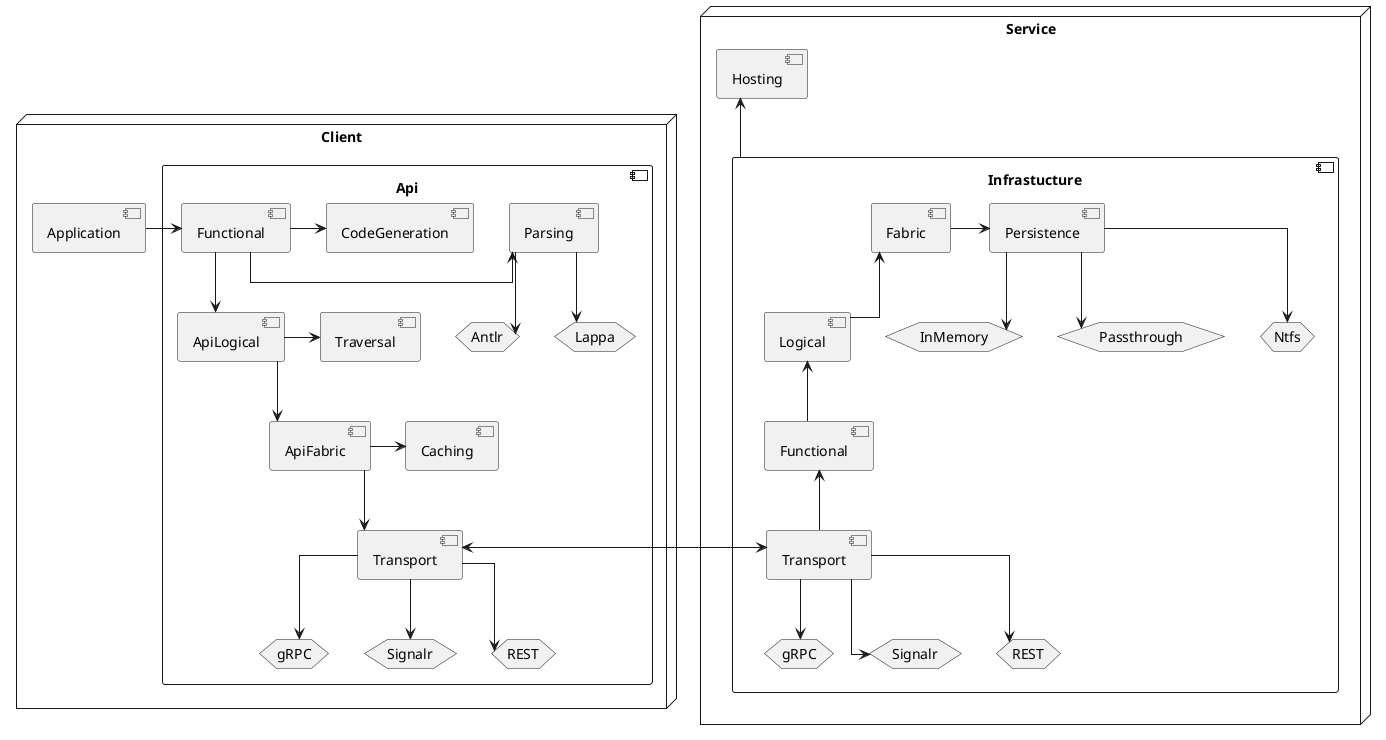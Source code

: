 @startuml
skinparam linetype ortho


node Client {
    component Application {
    }
    component Api {
        component Functional as ApiFunctional {
        }

        component CodeGeneration {
        }

        component Parsing {
        }

        hexagon Antlr {
        }
        hexagon Lappa {
        }

        Parsing --> Lappa
        Parsing --> Antlr

        ApiFunctional -> Parsing
        ApiFunctional -> CodeGeneration

        component ApiLogical {
        }

        component Traversal {
        }

        ApiLogical -> Traversal

        component ApiFabric {
        }

        ApiFabric -> Caching

        component Transport as ApiTransport {
        }

        component Caching {
        }

        hexagon gRPC as ApiGrpc {
        }
        hexagon Signalr as ApiSignalR {
        }
        hexagon REST as ApiRest {
        }

        ApiTransport --> ApiGrpc
        ApiTransport --> ApiSignalR
        ApiTransport --> ApiRest


        ApiFunctional --> ApiLogical
        ApiLogical --> ApiFabric
        ApiFabric --> ApiTransport
    }

    Application -> ApiFunctional
}

node Service {
    component "Infrastucture" as Infrastructure {

        component Transport as InfrastructureTransport {
        }

                hexagon gRPC as InfrastructureGrpc {
                }
                hexagon Signalr as InfrastructureSignalR {
                }
                hexagon REST as InfrastructureRest {
                }

                InfrastructureTransport --> InfrastructureGrpc
                InfrastructureTransport --> InfrastructureSignalR
                InfrastructureTransport --> InfrastructureRest


        component Functional as InfrastructureFunctional {
        }

        InfrastructureFunctional <-- InfrastructureTransport

        component Logical as InfrastructureLogical {
        }

        InfrastructureLogical <-- InfrastructureFunctional

        component Fabric as InfrastructureFabric {
        }

        component Persistence {
        }

        hexagon Ntfs {
        }
        hexagon InMemory {
        }
        hexagon Passthrough {
        }
        InfrastructureFabric -> Persistence
        Persistence --> Ntfs
        Persistence --> InMemory
        Persistence --> Passthrough


        InfrastructureFabric <-- InfrastructureLogical

    '    component Hosting {
    '    }
    '    component Storages
    '    component Spaces
    '    component Accounts
    '    component Roots
    '    component Entries
    '    component Content
    '
    '    Storages -- Spaces
    '    Spaces -- Accounts
    }
    component Hosting {
    }

    Hosting <-- Infrastructure

}


ApiTransport <-> InfrastructureTransport



@enduml
